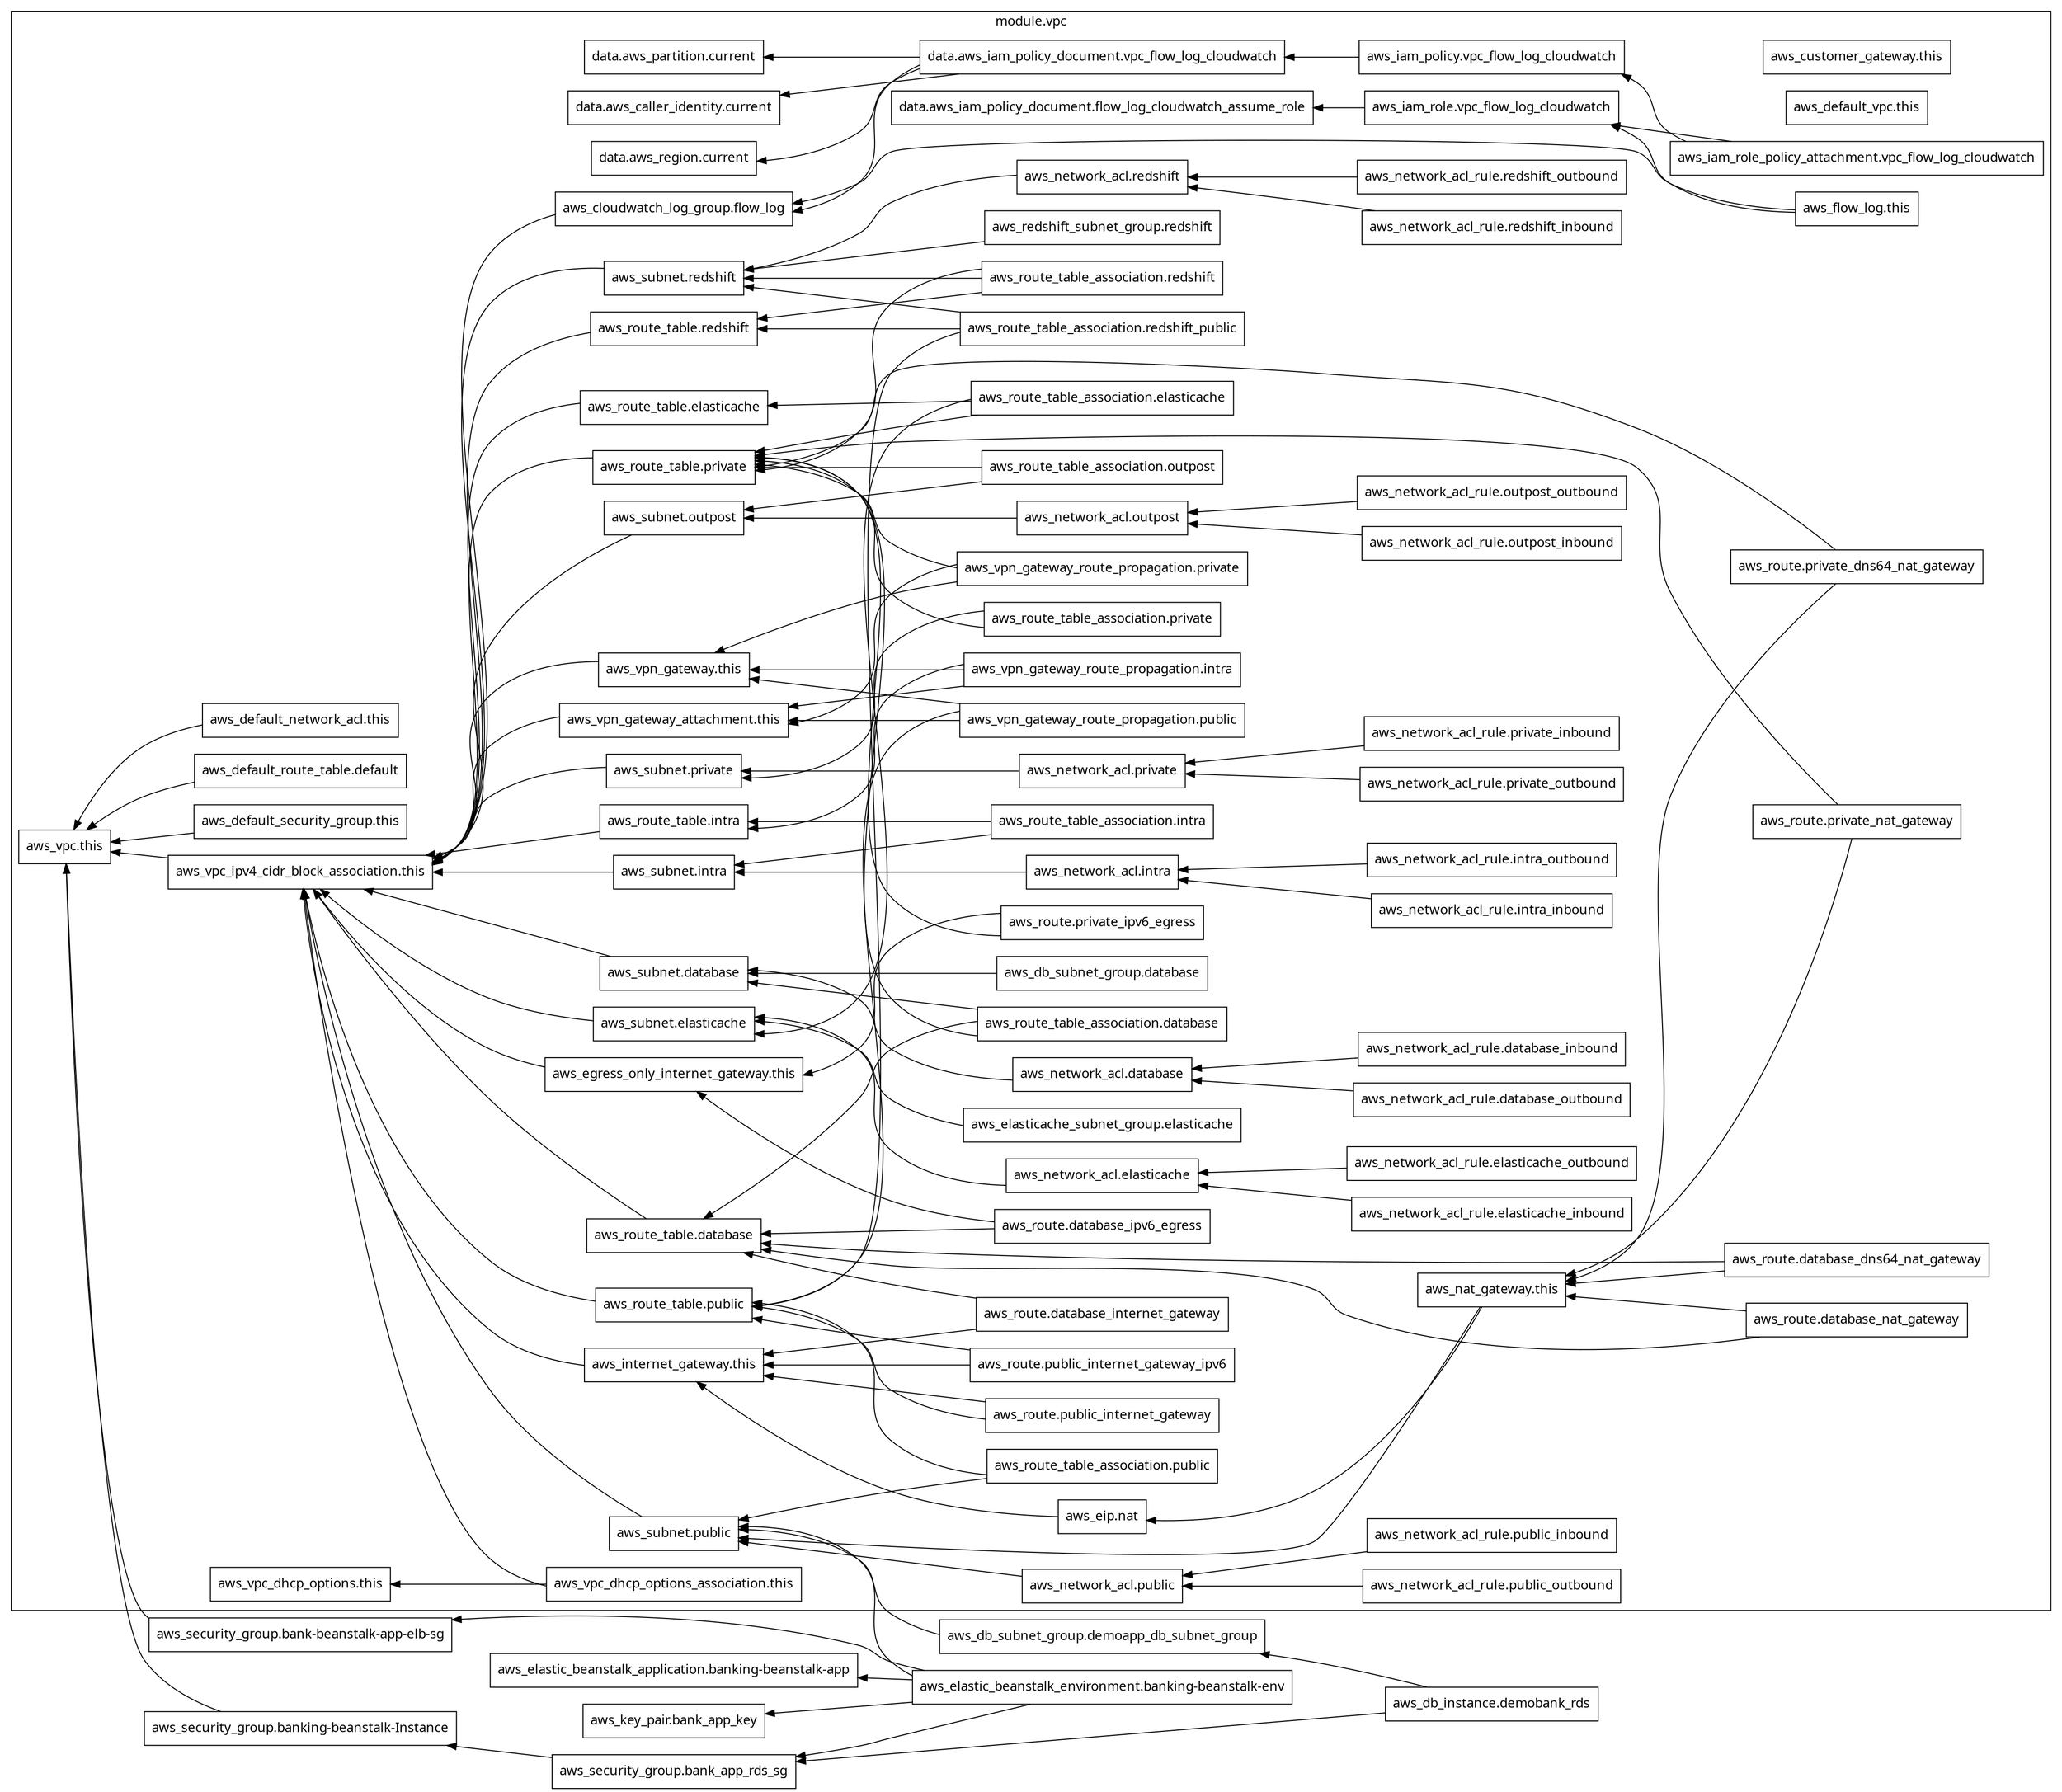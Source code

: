 digraph G {
  rankdir = "RL";
  node [shape = rect, fontname = "sans-serif"];
  "aws_db_instance.demobank_rds" [label="aws_db_instance.demobank_rds"];
  "aws_db_subnet_group.demoapp_db_subnet_group" [label="aws_db_subnet_group.demoapp_db_subnet_group"];
  "aws_elastic_beanstalk_application.banking-beanstalk-app" [label="aws_elastic_beanstalk_application.banking-beanstalk-app"];
  "aws_elastic_beanstalk_environment.banking-beanstalk-env" [label="aws_elastic_beanstalk_environment.banking-beanstalk-env"];
  "aws_key_pair.bank_app_key" [label="aws_key_pair.bank_app_key"];
  "aws_security_group.bank-beanstalk-app-elb-sg" [label="aws_security_group.bank-beanstalk-app-elb-sg"];
  "aws_security_group.bank_app_rds_sg" [label="aws_security_group.bank_app_rds_sg"];
  "aws_security_group.banking-beanstalk-Instance" [label="aws_security_group.banking-beanstalk-Instance"];
  subgraph "cluster_module.vpc" {
    label = "module.vpc"
    fontname = "sans-serif"
    "module.vpc.data.aws_caller_identity.current" [label="data.aws_caller_identity.current"];
    "module.vpc.data.aws_iam_policy_document.flow_log_cloudwatch_assume_role" [label="data.aws_iam_policy_document.flow_log_cloudwatch_assume_role"];
    "module.vpc.data.aws_iam_policy_document.vpc_flow_log_cloudwatch" [label="data.aws_iam_policy_document.vpc_flow_log_cloudwatch"];
    "module.vpc.data.aws_partition.current" [label="data.aws_partition.current"];
    "module.vpc.data.aws_region.current" [label="data.aws_region.current"];
    "module.vpc.aws_cloudwatch_log_group.flow_log" [label="aws_cloudwatch_log_group.flow_log"];
    "module.vpc.aws_customer_gateway.this" [label="aws_customer_gateway.this"];
    "module.vpc.aws_db_subnet_group.database" [label="aws_db_subnet_group.database"];
    "module.vpc.aws_default_network_acl.this" [label="aws_default_network_acl.this"];
    "module.vpc.aws_default_route_table.default" [label="aws_default_route_table.default"];
    "module.vpc.aws_default_security_group.this" [label="aws_default_security_group.this"];
    "module.vpc.aws_default_vpc.this" [label="aws_default_vpc.this"];
    "module.vpc.aws_egress_only_internet_gateway.this" [label="aws_egress_only_internet_gateway.this"];
    "module.vpc.aws_eip.nat" [label="aws_eip.nat"];
    "module.vpc.aws_elasticache_subnet_group.elasticache" [label="aws_elasticache_subnet_group.elasticache"];
    "module.vpc.aws_flow_log.this" [label="aws_flow_log.this"];
    "module.vpc.aws_iam_policy.vpc_flow_log_cloudwatch" [label="aws_iam_policy.vpc_flow_log_cloudwatch"];
    "module.vpc.aws_iam_role.vpc_flow_log_cloudwatch" [label="aws_iam_role.vpc_flow_log_cloudwatch"];
    "module.vpc.aws_iam_role_policy_attachment.vpc_flow_log_cloudwatch" [label="aws_iam_role_policy_attachment.vpc_flow_log_cloudwatch"];
    "module.vpc.aws_internet_gateway.this" [label="aws_internet_gateway.this"];
    "module.vpc.aws_nat_gateway.this" [label="aws_nat_gateway.this"];
    "module.vpc.aws_network_acl.database" [label="aws_network_acl.database"];
    "module.vpc.aws_network_acl.elasticache" [label="aws_network_acl.elasticache"];
    "module.vpc.aws_network_acl.intra" [label="aws_network_acl.intra"];
    "module.vpc.aws_network_acl.outpost" [label="aws_network_acl.outpost"];
    "module.vpc.aws_network_acl.private" [label="aws_network_acl.private"];
    "module.vpc.aws_network_acl.public" [label="aws_network_acl.public"];
    "module.vpc.aws_network_acl.redshift" [label="aws_network_acl.redshift"];
    "module.vpc.aws_network_acl_rule.database_inbound" [label="aws_network_acl_rule.database_inbound"];
    "module.vpc.aws_network_acl_rule.database_outbound" [label="aws_network_acl_rule.database_outbound"];
    "module.vpc.aws_network_acl_rule.elasticache_inbound" [label="aws_network_acl_rule.elasticache_inbound"];
    "module.vpc.aws_network_acl_rule.elasticache_outbound" [label="aws_network_acl_rule.elasticache_outbound"];
    "module.vpc.aws_network_acl_rule.intra_inbound" [label="aws_network_acl_rule.intra_inbound"];
    "module.vpc.aws_network_acl_rule.intra_outbound" [label="aws_network_acl_rule.intra_outbound"];
    "module.vpc.aws_network_acl_rule.outpost_inbound" [label="aws_network_acl_rule.outpost_inbound"];
    "module.vpc.aws_network_acl_rule.outpost_outbound" [label="aws_network_acl_rule.outpost_outbound"];
    "module.vpc.aws_network_acl_rule.private_inbound" [label="aws_network_acl_rule.private_inbound"];
    "module.vpc.aws_network_acl_rule.private_outbound" [label="aws_network_acl_rule.private_outbound"];
    "module.vpc.aws_network_acl_rule.public_inbound" [label="aws_network_acl_rule.public_inbound"];
    "module.vpc.aws_network_acl_rule.public_outbound" [label="aws_network_acl_rule.public_outbound"];
    "module.vpc.aws_network_acl_rule.redshift_inbound" [label="aws_network_acl_rule.redshift_inbound"];
    "module.vpc.aws_network_acl_rule.redshift_outbound" [label="aws_network_acl_rule.redshift_outbound"];
    "module.vpc.aws_redshift_subnet_group.redshift" [label="aws_redshift_subnet_group.redshift"];
    "module.vpc.aws_route.database_dns64_nat_gateway" [label="aws_route.database_dns64_nat_gateway"];
    "module.vpc.aws_route.database_internet_gateway" [label="aws_route.database_internet_gateway"];
    "module.vpc.aws_route.database_ipv6_egress" [label="aws_route.database_ipv6_egress"];
    "module.vpc.aws_route.database_nat_gateway" [label="aws_route.database_nat_gateway"];
    "module.vpc.aws_route.private_dns64_nat_gateway" [label="aws_route.private_dns64_nat_gateway"];
    "module.vpc.aws_route.private_ipv6_egress" [label="aws_route.private_ipv6_egress"];
    "module.vpc.aws_route.private_nat_gateway" [label="aws_route.private_nat_gateway"];
    "module.vpc.aws_route.public_internet_gateway" [label="aws_route.public_internet_gateway"];
    "module.vpc.aws_route.public_internet_gateway_ipv6" [label="aws_route.public_internet_gateway_ipv6"];
    "module.vpc.aws_route_table.database" [label="aws_route_table.database"];
    "module.vpc.aws_route_table.elasticache" [label="aws_route_table.elasticache"];
    "module.vpc.aws_route_table.intra" [label="aws_route_table.intra"];
    "module.vpc.aws_route_table.private" [label="aws_route_table.private"];
    "module.vpc.aws_route_table.public" [label="aws_route_table.public"];
    "module.vpc.aws_route_table.redshift" [label="aws_route_table.redshift"];
    "module.vpc.aws_route_table_association.database" [label="aws_route_table_association.database"];
    "module.vpc.aws_route_table_association.elasticache" [label="aws_route_table_association.elasticache"];
    "module.vpc.aws_route_table_association.intra" [label="aws_route_table_association.intra"];
    "module.vpc.aws_route_table_association.outpost" [label="aws_route_table_association.outpost"];
    "module.vpc.aws_route_table_association.private" [label="aws_route_table_association.private"];
    "module.vpc.aws_route_table_association.public" [label="aws_route_table_association.public"];
    "module.vpc.aws_route_table_association.redshift" [label="aws_route_table_association.redshift"];
    "module.vpc.aws_route_table_association.redshift_public" [label="aws_route_table_association.redshift_public"];
    "module.vpc.aws_subnet.database" [label="aws_subnet.database"];
    "module.vpc.aws_subnet.elasticache" [label="aws_subnet.elasticache"];
    "module.vpc.aws_subnet.intra" [label="aws_subnet.intra"];
    "module.vpc.aws_subnet.outpost" [label="aws_subnet.outpost"];
    "module.vpc.aws_subnet.private" [label="aws_subnet.private"];
    "module.vpc.aws_subnet.public" [label="aws_subnet.public"];
    "module.vpc.aws_subnet.redshift" [label="aws_subnet.redshift"];
    "module.vpc.aws_vpc.this" [label="aws_vpc.this"];
    "module.vpc.aws_vpc_dhcp_options.this" [label="aws_vpc_dhcp_options.this"];
    "module.vpc.aws_vpc_dhcp_options_association.this" [label="aws_vpc_dhcp_options_association.this"];
    "module.vpc.aws_vpc_ipv4_cidr_block_association.this" [label="aws_vpc_ipv4_cidr_block_association.this"];
    "module.vpc.aws_vpn_gateway.this" [label="aws_vpn_gateway.this"];
    "module.vpc.aws_vpn_gateway_attachment.this" [label="aws_vpn_gateway_attachment.this"];
    "module.vpc.aws_vpn_gateway_route_propagation.intra" [label="aws_vpn_gateway_route_propagation.intra"];
    "module.vpc.aws_vpn_gateway_route_propagation.private" [label="aws_vpn_gateway_route_propagation.private"];
    "module.vpc.aws_vpn_gateway_route_propagation.public" [label="aws_vpn_gateway_route_propagation.public"];
  }
  "aws_db_instance.demobank_rds" -> "aws_db_subnet_group.demoapp_db_subnet_group";
  "aws_db_instance.demobank_rds" -> "aws_security_group.bank_app_rds_sg";
  "aws_db_subnet_group.demoapp_db_subnet_group" -> "module.vpc.aws_subnet.public";
  "aws_elastic_beanstalk_environment.banking-beanstalk-env" -> "aws_elastic_beanstalk_application.banking-beanstalk-app";
  "aws_elastic_beanstalk_environment.banking-beanstalk-env" -> "aws_key_pair.bank_app_key";
  "aws_elastic_beanstalk_environment.banking-beanstalk-env" -> "aws_security_group.bank-beanstalk-app-elb-sg";
  "aws_elastic_beanstalk_environment.banking-beanstalk-env" -> "aws_security_group.bank_app_rds_sg";
  "aws_elastic_beanstalk_environment.banking-beanstalk-env" -> "module.vpc.aws_subnet.public";
  "aws_security_group.bank-beanstalk-app-elb-sg" -> "module.vpc.aws_vpc.this";
  "aws_security_group.bank_app_rds_sg" -> "aws_security_group.banking-beanstalk-Instance";
  "aws_security_group.banking-beanstalk-Instance" -> "module.vpc.aws_vpc.this";
  "module.vpc.data.aws_iam_policy_document.vpc_flow_log_cloudwatch" -> "module.vpc.data.aws_caller_identity.current";
  "module.vpc.data.aws_iam_policy_document.vpc_flow_log_cloudwatch" -> "module.vpc.data.aws_partition.current";
  "module.vpc.data.aws_iam_policy_document.vpc_flow_log_cloudwatch" -> "module.vpc.data.aws_region.current";
  "module.vpc.data.aws_iam_policy_document.vpc_flow_log_cloudwatch" -> "module.vpc.aws_cloudwatch_log_group.flow_log";
  "module.vpc.aws_cloudwatch_log_group.flow_log" -> "module.vpc.aws_vpc_ipv4_cidr_block_association.this";
  "module.vpc.aws_db_subnet_group.database" -> "module.vpc.aws_subnet.database";
  "module.vpc.aws_default_network_acl.this" -> "module.vpc.aws_vpc.this";
  "module.vpc.aws_default_route_table.default" -> "module.vpc.aws_vpc.this";
  "module.vpc.aws_default_security_group.this" -> "module.vpc.aws_vpc.this";
  "module.vpc.aws_egress_only_internet_gateway.this" -> "module.vpc.aws_vpc_ipv4_cidr_block_association.this";
  "module.vpc.aws_eip.nat" -> "module.vpc.aws_internet_gateway.this";
  "module.vpc.aws_elasticache_subnet_group.elasticache" -> "module.vpc.aws_subnet.elasticache";
  "module.vpc.aws_flow_log.this" -> "module.vpc.aws_cloudwatch_log_group.flow_log";
  "module.vpc.aws_flow_log.this" -> "module.vpc.aws_iam_role.vpc_flow_log_cloudwatch";
  "module.vpc.aws_iam_policy.vpc_flow_log_cloudwatch" -> "module.vpc.data.aws_iam_policy_document.vpc_flow_log_cloudwatch";
  "module.vpc.aws_iam_role.vpc_flow_log_cloudwatch" -> "module.vpc.data.aws_iam_policy_document.flow_log_cloudwatch_assume_role";
  "module.vpc.aws_iam_role_policy_attachment.vpc_flow_log_cloudwatch" -> "module.vpc.aws_iam_policy.vpc_flow_log_cloudwatch";
  "module.vpc.aws_iam_role_policy_attachment.vpc_flow_log_cloudwatch" -> "module.vpc.aws_iam_role.vpc_flow_log_cloudwatch";
  "module.vpc.aws_internet_gateway.this" -> "module.vpc.aws_vpc_ipv4_cidr_block_association.this";
  "module.vpc.aws_nat_gateway.this" -> "module.vpc.aws_eip.nat";
  "module.vpc.aws_nat_gateway.this" -> "module.vpc.aws_subnet.public";
  "module.vpc.aws_network_acl.database" -> "module.vpc.aws_subnet.database";
  "module.vpc.aws_network_acl.elasticache" -> "module.vpc.aws_subnet.elasticache";
  "module.vpc.aws_network_acl.intra" -> "module.vpc.aws_subnet.intra";
  "module.vpc.aws_network_acl.outpost" -> "module.vpc.aws_subnet.outpost";
  "module.vpc.aws_network_acl.private" -> "module.vpc.aws_subnet.private";
  "module.vpc.aws_network_acl.public" -> "module.vpc.aws_subnet.public";
  "module.vpc.aws_network_acl.redshift" -> "module.vpc.aws_subnet.redshift";
  "module.vpc.aws_network_acl_rule.database_inbound" -> "module.vpc.aws_network_acl.database";
  "module.vpc.aws_network_acl_rule.database_outbound" -> "module.vpc.aws_network_acl.database";
  "module.vpc.aws_network_acl_rule.elasticache_inbound" -> "module.vpc.aws_network_acl.elasticache";
  "module.vpc.aws_network_acl_rule.elasticache_outbound" -> "module.vpc.aws_network_acl.elasticache";
  "module.vpc.aws_network_acl_rule.intra_inbound" -> "module.vpc.aws_network_acl.intra";
  "module.vpc.aws_network_acl_rule.intra_outbound" -> "module.vpc.aws_network_acl.intra";
  "module.vpc.aws_network_acl_rule.outpost_inbound" -> "module.vpc.aws_network_acl.outpost";
  "module.vpc.aws_network_acl_rule.outpost_outbound" -> "module.vpc.aws_network_acl.outpost";
  "module.vpc.aws_network_acl_rule.private_inbound" -> "module.vpc.aws_network_acl.private";
  "module.vpc.aws_network_acl_rule.private_outbound" -> "module.vpc.aws_network_acl.private";
  "module.vpc.aws_network_acl_rule.public_inbound" -> "module.vpc.aws_network_acl.public";
  "module.vpc.aws_network_acl_rule.public_outbound" -> "module.vpc.aws_network_acl.public";
  "module.vpc.aws_network_acl_rule.redshift_inbound" -> "module.vpc.aws_network_acl.redshift";
  "module.vpc.aws_network_acl_rule.redshift_outbound" -> "module.vpc.aws_network_acl.redshift";
  "module.vpc.aws_redshift_subnet_group.redshift" -> "module.vpc.aws_subnet.redshift";
  "module.vpc.aws_route.database_dns64_nat_gateway" -> "module.vpc.aws_nat_gateway.this";
  "module.vpc.aws_route.database_dns64_nat_gateway" -> "module.vpc.aws_route_table.database";
  "module.vpc.aws_route.database_internet_gateway" -> "module.vpc.aws_internet_gateway.this";
  "module.vpc.aws_route.database_internet_gateway" -> "module.vpc.aws_route_table.database";
  "module.vpc.aws_route.database_ipv6_egress" -> "module.vpc.aws_egress_only_internet_gateway.this";
  "module.vpc.aws_route.database_ipv6_egress" -> "module.vpc.aws_route_table.database";
  "module.vpc.aws_route.database_nat_gateway" -> "module.vpc.aws_nat_gateway.this";
  "module.vpc.aws_route.database_nat_gateway" -> "module.vpc.aws_route_table.database";
  "module.vpc.aws_route.private_dns64_nat_gateway" -> "module.vpc.aws_nat_gateway.this";
  "module.vpc.aws_route.private_dns64_nat_gateway" -> "module.vpc.aws_route_table.private";
  "module.vpc.aws_route.private_ipv6_egress" -> "module.vpc.aws_egress_only_internet_gateway.this";
  "module.vpc.aws_route.private_ipv6_egress" -> "module.vpc.aws_route_table.private";
  "module.vpc.aws_route.private_nat_gateway" -> "module.vpc.aws_nat_gateway.this";
  "module.vpc.aws_route.private_nat_gateway" -> "module.vpc.aws_route_table.private";
  "module.vpc.aws_route.public_internet_gateway" -> "module.vpc.aws_internet_gateway.this";
  "module.vpc.aws_route.public_internet_gateway" -> "module.vpc.aws_route_table.public";
  "module.vpc.aws_route.public_internet_gateway_ipv6" -> "module.vpc.aws_internet_gateway.this";
  "module.vpc.aws_route.public_internet_gateway_ipv6" -> "module.vpc.aws_route_table.public";
  "module.vpc.aws_route_table.database" -> "module.vpc.aws_vpc_ipv4_cidr_block_association.this";
  "module.vpc.aws_route_table.elasticache" -> "module.vpc.aws_vpc_ipv4_cidr_block_association.this";
  "module.vpc.aws_route_table.intra" -> "module.vpc.aws_vpc_ipv4_cidr_block_association.this";
  "module.vpc.aws_route_table.private" -> "module.vpc.aws_vpc_ipv4_cidr_block_association.this";
  "module.vpc.aws_route_table.public" -> "module.vpc.aws_vpc_ipv4_cidr_block_association.this";
  "module.vpc.aws_route_table.redshift" -> "module.vpc.aws_vpc_ipv4_cidr_block_association.this";
  "module.vpc.aws_route_table_association.database" -> "module.vpc.aws_route_table.database";
  "module.vpc.aws_route_table_association.database" -> "module.vpc.aws_route_table.private";
  "module.vpc.aws_route_table_association.database" -> "module.vpc.aws_subnet.database";
  "module.vpc.aws_route_table_association.elasticache" -> "module.vpc.aws_route_table.elasticache";
  "module.vpc.aws_route_table_association.elasticache" -> "module.vpc.aws_route_table.private";
  "module.vpc.aws_route_table_association.elasticache" -> "module.vpc.aws_subnet.elasticache";
  "module.vpc.aws_route_table_association.intra" -> "module.vpc.aws_route_table.intra";
  "module.vpc.aws_route_table_association.intra" -> "module.vpc.aws_subnet.intra";
  "module.vpc.aws_route_table_association.outpost" -> "module.vpc.aws_route_table.private";
  "module.vpc.aws_route_table_association.outpost" -> "module.vpc.aws_subnet.outpost";
  "module.vpc.aws_route_table_association.private" -> "module.vpc.aws_route_table.private";
  "module.vpc.aws_route_table_association.private" -> "module.vpc.aws_subnet.private";
  "module.vpc.aws_route_table_association.public" -> "module.vpc.aws_route_table.public";
  "module.vpc.aws_route_table_association.public" -> "module.vpc.aws_subnet.public";
  "module.vpc.aws_route_table_association.redshift" -> "module.vpc.aws_route_table.private";
  "module.vpc.aws_route_table_association.redshift" -> "module.vpc.aws_route_table.redshift";
  "module.vpc.aws_route_table_association.redshift" -> "module.vpc.aws_subnet.redshift";
  "module.vpc.aws_route_table_association.redshift_public" -> "module.vpc.aws_route_table.public";
  "module.vpc.aws_route_table_association.redshift_public" -> "module.vpc.aws_route_table.redshift";
  "module.vpc.aws_route_table_association.redshift_public" -> "module.vpc.aws_subnet.redshift";
  "module.vpc.aws_subnet.database" -> "module.vpc.aws_vpc_ipv4_cidr_block_association.this";
  "module.vpc.aws_subnet.elasticache" -> "module.vpc.aws_vpc_ipv4_cidr_block_association.this";
  "module.vpc.aws_subnet.intra" -> "module.vpc.aws_vpc_ipv4_cidr_block_association.this";
  "module.vpc.aws_subnet.outpost" -> "module.vpc.aws_vpc_ipv4_cidr_block_association.this";
  "module.vpc.aws_subnet.private" -> "module.vpc.aws_vpc_ipv4_cidr_block_association.this";
  "module.vpc.aws_subnet.public" -> "module.vpc.aws_vpc_ipv4_cidr_block_association.this";
  "module.vpc.aws_subnet.redshift" -> "module.vpc.aws_vpc_ipv4_cidr_block_association.this";
  "module.vpc.aws_vpc_dhcp_options_association.this" -> "module.vpc.aws_vpc_dhcp_options.this";
  "module.vpc.aws_vpc_dhcp_options_association.this" -> "module.vpc.aws_vpc_ipv4_cidr_block_association.this";
  "module.vpc.aws_vpc_ipv4_cidr_block_association.this" -> "module.vpc.aws_vpc.this";
  "module.vpc.aws_vpn_gateway.this" -> "module.vpc.aws_vpc_ipv4_cidr_block_association.this";
  "module.vpc.aws_vpn_gateway_attachment.this" -> "module.vpc.aws_vpc_ipv4_cidr_block_association.this";
  "module.vpc.aws_vpn_gateway_route_propagation.intra" -> "module.vpc.aws_route_table.intra";
  "module.vpc.aws_vpn_gateway_route_propagation.intra" -> "module.vpc.aws_vpn_gateway.this";
  "module.vpc.aws_vpn_gateway_route_propagation.intra" -> "module.vpc.aws_vpn_gateway_attachment.this";
  "module.vpc.aws_vpn_gateway_route_propagation.private" -> "module.vpc.aws_route_table.private";
  "module.vpc.aws_vpn_gateway_route_propagation.private" -> "module.vpc.aws_vpn_gateway.this";
  "module.vpc.aws_vpn_gateway_route_propagation.private" -> "module.vpc.aws_vpn_gateway_attachment.this";
  "module.vpc.aws_vpn_gateway_route_propagation.public" -> "module.vpc.aws_route_table.public";
  "module.vpc.aws_vpn_gateway_route_propagation.public" -> "module.vpc.aws_vpn_gateway.this";
  "module.vpc.aws_vpn_gateway_route_propagation.public" -> "module.vpc.aws_vpn_gateway_attachment.this";
}
